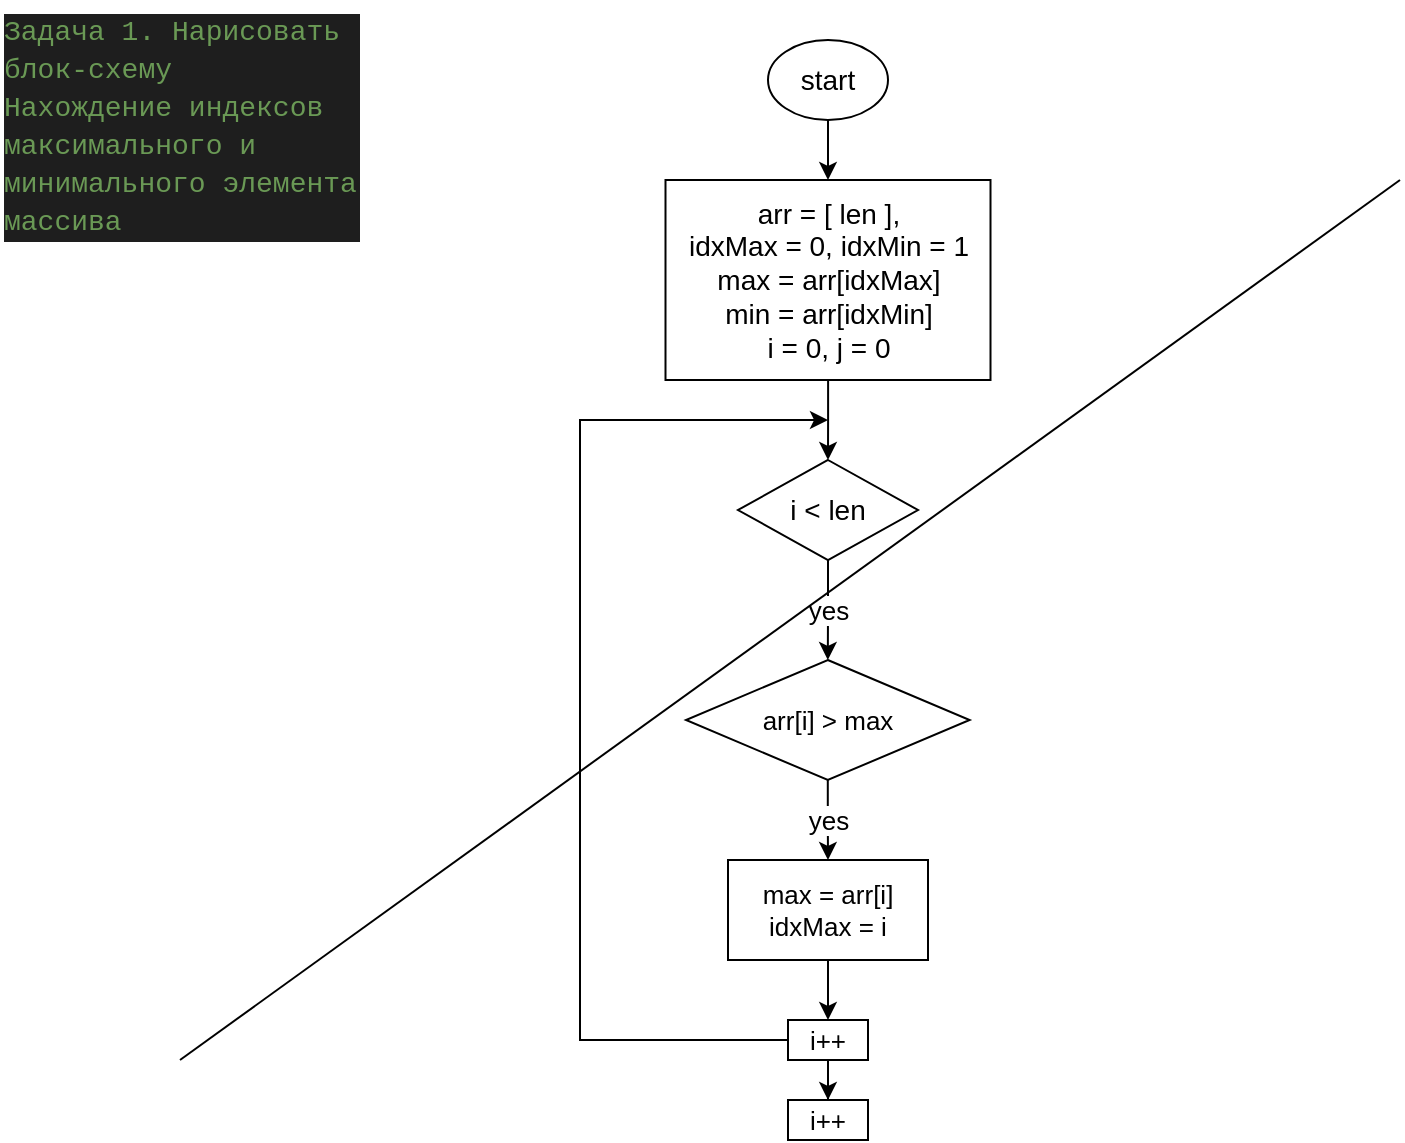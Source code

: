 <mxfile>
    <diagram id="R5vV7PDi-SPo7O27tIJo" name="Page-1">
        <mxGraphModel dx="1063" dy="951" grid="1" gridSize="10" guides="1" tooltips="1" connect="1" arrows="1" fold="1" page="1" pageScale="1" pageWidth="827" pageHeight="1169" math="0" shadow="0">
            <root>
                <mxCell id="0"/>
                <mxCell id="1" parent="0"/>
                <mxCell id="3" value="&lt;div style=&quot;color: rgb(212, 212, 212); background-color: rgb(30, 30, 30); font-family: &amp;quot;fira code&amp;quot;, consolas, &amp;quot;courier new&amp;quot;, monospace; font-weight: normal; font-size: 14px; line-height: 19px;&quot;&gt;&lt;div&gt;&lt;span style=&quot;color: #6a9955&quot;&gt;Задача 1. Нарисовать блок-схему&lt;/span&gt;&lt;/div&gt;&lt;div&gt;&lt;span style=&quot;color: #6a9955&quot;&gt;Нахождение индексов максимального и минимального элемента&lt;/span&gt;&lt;/div&gt;&lt;div&gt;&lt;span style=&quot;color: #6a9955&quot;&gt;массива&lt;/span&gt;&lt;/div&gt;&lt;/div&gt;" style="text;whiteSpace=wrap;html=1;fontSize=24;" vertex="1" parent="1">
                    <mxGeometry width="180" height="70" as="geometry"/>
                </mxCell>
                <mxCell id="45" style="edgeStyle=orthogonalEdgeStyle;rounded=0;orthogonalLoop=1;jettySize=auto;html=1;entryX=0.5;entryY=0;entryDx=0;entryDy=0;fontSize=14;" edge="1" parent="1" source="46" target="48">
                    <mxGeometry relative="1" as="geometry"/>
                </mxCell>
                <mxCell id="46" value="start" style="ellipse;whiteSpace=wrap;html=1;fontSize=14;" vertex="1" parent="1">
                    <mxGeometry x="384" y="20" width="60" height="40" as="geometry"/>
                </mxCell>
                <mxCell id="47" value="" style="edgeStyle=orthogonalEdgeStyle;rounded=0;orthogonalLoop=1;jettySize=auto;html=1;fontSize=14;" edge="1" parent="1" source="48" target="50">
                    <mxGeometry relative="1" as="geometry"/>
                </mxCell>
                <mxCell id="48" value="arr = [ len ],&lt;br style=&quot;font-size: 14px;&quot;&gt;idxMax = 0, idxMin = 1&lt;br style=&quot;font-size: 14px;&quot;&gt;max = arr[idxMax]&lt;br style=&quot;font-size: 14px;&quot;&gt;min = arr[idxMin]&lt;br style=&quot;font-size: 14px;&quot;&gt;i = 0, j = 0" style="whiteSpace=wrap;html=1;fontSize=14;" vertex="1" parent="1">
                    <mxGeometry x="332.75" y="90" width="162.5" height="100" as="geometry"/>
                </mxCell>
                <mxCell id="49" value="yes" style="edgeStyle=orthogonalEdgeStyle;rounded=0;orthogonalLoop=1;jettySize=auto;html=1;entryX=0.5;entryY=0;entryDx=0;entryDy=0;fontSize=13;" edge="1" parent="1" source="50" target="53">
                    <mxGeometry relative="1" as="geometry"/>
                </mxCell>
                <mxCell id="50" value="i &amp;lt; len" style="rhombus;whiteSpace=wrap;html=1;fontSize=14;" vertex="1" parent="1">
                    <mxGeometry x="369" y="230" width="90" height="50" as="geometry"/>
                </mxCell>
                <mxCell id="51" value="yes" style="edgeStyle=orthogonalEdgeStyle;rounded=0;orthogonalLoop=1;jettySize=auto;html=1;fontSize=13;entryX=0.5;entryY=0;entryDx=0;entryDy=0;" edge="1" parent="1" source="53" target="55">
                    <mxGeometry relative="1" as="geometry">
                        <mxPoint x="413.9" y="410.004" as="targetPoint"/>
                    </mxGeometry>
                </mxCell>
                <mxCell id="52" style="edgeStyle=orthogonalEdgeStyle;rounded=0;orthogonalLoop=1;jettySize=auto;html=1;fontSize=13;exitX=0;exitY=0.5;exitDx=0;exitDy=0;" edge="1" parent="1" source="57">
                    <mxGeometry relative="1" as="geometry">
                        <mxPoint x="414" y="210" as="targetPoint"/>
                        <Array as="points">
                            <mxPoint x="290" y="520"/>
                            <mxPoint x="290" y="210"/>
                        </Array>
                    </mxGeometry>
                </mxCell>
                <mxCell id="53" value="arr[i] &amp;gt; max" style="rhombus;whiteSpace=wrap;html=1;fontSize=13;" vertex="1" parent="1">
                    <mxGeometry x="343" y="330" width="141.82" height="60" as="geometry"/>
                </mxCell>
                <mxCell id="54" style="edgeStyle=orthogonalEdgeStyle;rounded=0;orthogonalLoop=1;jettySize=auto;html=1;entryX=0.5;entryY=0;entryDx=0;entryDy=0;fontSize=13;" edge="1" parent="1" source="55" target="57">
                    <mxGeometry relative="1" as="geometry"/>
                </mxCell>
                <mxCell id="55" value="max = arr[i]&lt;br style=&quot;font-size: 13px;&quot;&gt;idxMax = i" style="whiteSpace=wrap;html=1;fontSize=13;" vertex="1" parent="1">
                    <mxGeometry x="364" y="430" width="100" height="50" as="geometry"/>
                </mxCell>
                <mxCell id="56" style="edgeStyle=orthogonalEdgeStyle;rounded=0;orthogonalLoop=1;jettySize=auto;html=1;fontSize=13;" edge="1" parent="1" source="57" target="58">
                    <mxGeometry relative="1" as="geometry"/>
                </mxCell>
                <mxCell id="57" value="i++" style="whiteSpace=wrap;html=1;fontSize=13;" vertex="1" parent="1">
                    <mxGeometry x="394" y="510" width="40" height="20" as="geometry"/>
                </mxCell>
                <mxCell id="58" value="i++" style="whiteSpace=wrap;html=1;fontSize=13;" vertex="1" parent="1">
                    <mxGeometry x="394" y="550" width="40" height="20" as="geometry"/>
                </mxCell>
                <mxCell id="59" value="" style="endArrow=none;html=1;fontSize=24;" edge="1" parent="1">
                    <mxGeometry width="50" height="50" relative="1" as="geometry">
                        <mxPoint x="90" y="530" as="sourcePoint"/>
                        <mxPoint x="700" y="90" as="targetPoint"/>
                    </mxGeometry>
                </mxCell>
            </root>
        </mxGraphModel>
    </diagram>
</mxfile>